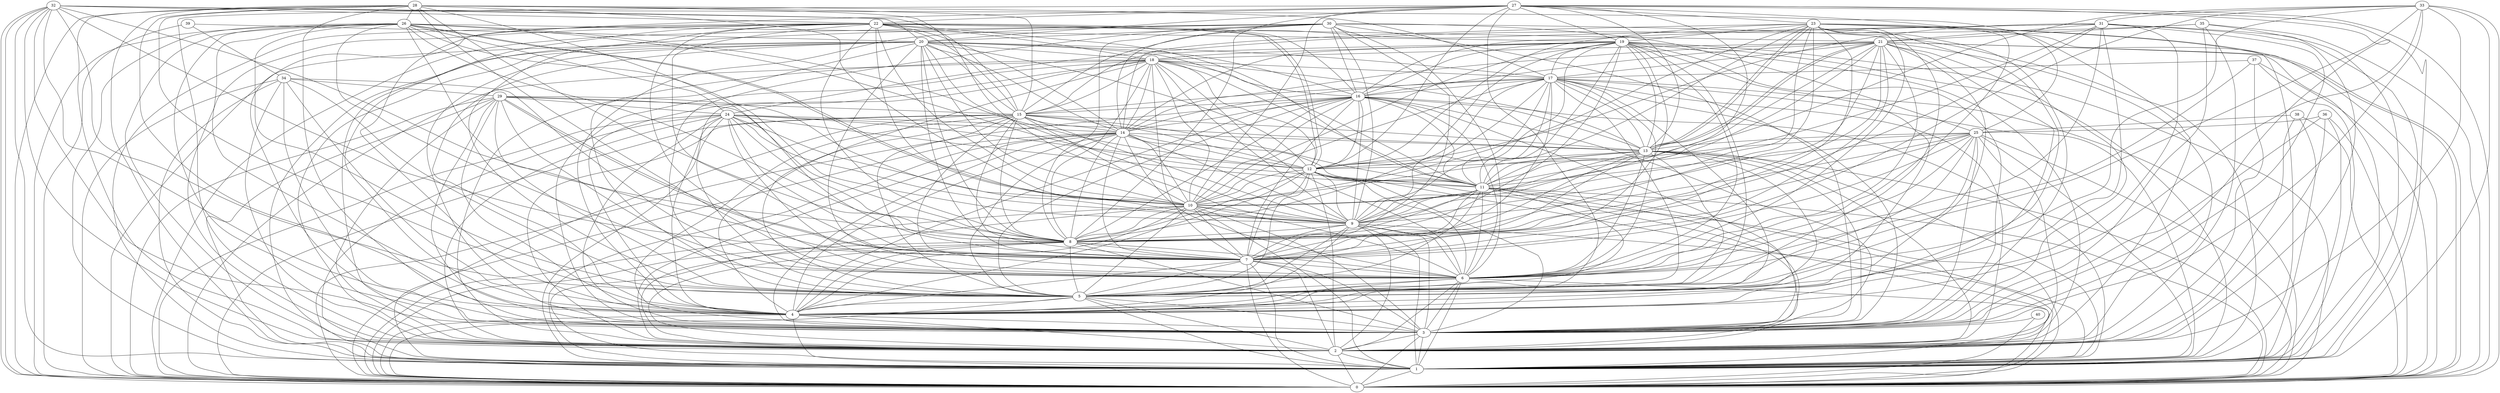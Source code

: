 graph G {
0;
1;
2;
3;
4;
5;
6;
7;
8;
9;
10;
11;
12;
13;
14;
15;
16;
17;
18;
19;
20;
21;
22;
23;
24;
25;
26;
27;
28;
29;
30;
31;
32;
33;
34;
35;
36;
37;
38;
39;
40;
40--3 ;
40--0 ;
39--34 ;
39--20 ;
39--0 ;
38--25 ;
38--1 ;
38--2 ;
38--0 ;
37--1 ;
37--6 ;
37--17 ;
37--2 ;
37--0 ;
36--25 ;
36--2 ;
36--0 ;
36--3 ;
36--1 ;
35--24 ;
35--1 ;
35--21 ;
35--0 ;
35--2 ;
35--3 ;
34--0 ;
34--29 ;
34--2 ;
34--3 ;
34--6 ;
34--5 ;
34--1 ;
34--4 ;
33--2 ;
33--31 ;
33--6 ;
33--1 ;
33--7 ;
33--11 ;
33--4 ;
33--5 ;
33--3 ;
33--0 ;
32--15 ;
32--7 ;
32--1 ;
32--5 ;
32--4 ;
32--0 ;
32--0 ;
32--25 ;
32--20 ;
32--22 ;
32--8 ;
32--2 ;
32--3 ;
31--12 ;
31--1 ;
31--21 ;
31--11 ;
31--5 ;
31--15 ;
31--16 ;
31--2 ;
31--6 ;
31--8 ;
31--3 ;
31--4 ;
30--1 ;
30--5 ;
30--25 ;
30--3 ;
30--20 ;
30--14 ;
30--16 ;
30--0 ;
30--8 ;
30--9 ;
30--7 ;
30--4 ;
30--2 ;
30--6 ;
29--24 ;
29--15 ;
29--1 ;
29--7 ;
29--5 ;
29--7 ;
29--6 ;
29--2 ;
29--8 ;
29--3 ;
29--9 ;
29--0 ;
29--4 ;
28--26 ;
28--15 ;
28--17 ;
28--7 ;
28--8 ;
28--10 ;
28--5 ;
28--3 ;
28--0 ;
28--9 ;
28--1 ;
28--4 ;
28--2 ;
28--6 ;
27--8 ;
27--23 ;
27--3 ;
27--13 ;
27--19 ;
27--12 ;
27--6 ;
27--22 ;
27--20 ;
27--0 ;
27--5 ;
27--10 ;
27--1 ;
27--2 ;
27--4 ;
27--9 ;
26--6 ;
26--24 ;
26--19 ;
26--10 ;
26--8 ;
26--3 ;
26--10 ;
26--12 ;
26--4 ;
26--9 ;
26--5 ;
26--1 ;
26--2 ;
26--11 ;
26--0 ;
26--7 ;
25--6 ;
25--5 ;
25--0 ;
25--9 ;
25--7 ;
25--8 ;
25--3 ;
25--11 ;
25--4 ;
25--13 ;
25--1 ;
25--12 ;
25--2 ;
24--14 ;
24--1 ;
24--11 ;
24--9 ;
24--4 ;
24--8 ;
24--6 ;
24--2 ;
24--12 ;
24--3 ;
24--0 ;
24--10 ;
24--5 ;
24--7 ;
24--13 ;
23--0 ;
23--5 ;
23--0 ;
23--12 ;
23--14 ;
23--4 ;
23--19 ;
23--13 ;
23--13 ;
23--8 ;
23--10 ;
23--3 ;
23--1 ;
23--7 ;
23--2 ;
23--11 ;
23--9 ;
23--6 ;
22--3 ;
22--14 ;
22--8 ;
22--1 ;
22--12 ;
22--9 ;
22--6 ;
22--12 ;
22--21 ;
22--15 ;
22--2 ;
22--4 ;
22--16 ;
22--7 ;
22--11 ;
22--5 ;
22--18 ;
22--10 ;
21--10 ;
21--5 ;
21--13 ;
21--2 ;
21--7 ;
21--17 ;
21--13 ;
21--0 ;
21--8 ;
21--4 ;
21--18 ;
21--3 ;
21--14 ;
21--9 ;
21--16 ;
21--6 ;
21--11 ;
21--1 ;
20--7 ;
20--10 ;
20--9 ;
20--0 ;
20--1 ;
20--8 ;
20--4 ;
20--16 ;
20--14 ;
20--6 ;
20--2 ;
20--15 ;
20--17 ;
20--3 ;
20--5 ;
20--11 ;
20--18 ;
20--12 ;
19--18 ;
19--12 ;
19--7 ;
19--13 ;
19--4 ;
19--5 ;
19--0 ;
19--14 ;
19--8 ;
19--10 ;
19--15 ;
19--16 ;
19--9 ;
19--6 ;
19--1 ;
19--17 ;
19--2 ;
19--3 ;
19--11 ;
18--7 ;
18--0 ;
18--15 ;
18--14 ;
18--8 ;
18--5 ;
18--17 ;
18--3 ;
18--12 ;
18--2 ;
18--6 ;
18--1 ;
18--11 ;
18--13 ;
18--9 ;
18--10 ;
18--4 ;
18--16 ;
17--7 ;
17--2 ;
17--4 ;
17--13 ;
17--11 ;
17--12 ;
17--3 ;
17--10 ;
17--9 ;
17--14 ;
17--16 ;
17--1 ;
17--6 ;
17--5 ;
17--8 ;
17--0 ;
17--15 ;
16--11 ;
16--8 ;
16--12 ;
16--1 ;
16--10 ;
16--14 ;
16--5 ;
16--6 ;
16--15 ;
16--7 ;
16--2 ;
16--9 ;
16--4 ;
16--13 ;
16--3 ;
16--0 ;
15--8 ;
15--9 ;
15--10 ;
15--13 ;
15--6 ;
15--5 ;
15--3 ;
15--2 ;
15--11 ;
15--4 ;
15--12 ;
15--0 ;
15--7 ;
15--14 ;
15--1 ;
14--4 ;
14--13 ;
14--5 ;
14--2 ;
14--9 ;
14--8 ;
14--3 ;
14--12 ;
14--7 ;
14--1 ;
14--10 ;
14--6 ;
14--11 ;
14--0 ;
13--3 ;
13--4 ;
13--10 ;
13--8 ;
13--12 ;
13--6 ;
13--0 ;
13--9 ;
13--7 ;
13--5 ;
13--1 ;
13--2 ;
13--11 ;
12--5 ;
12--2 ;
12--11 ;
12--7 ;
12--0 ;
12--6 ;
12--3 ;
12--9 ;
12--10 ;
12--1 ;
12--8 ;
12--4 ;
11--1 ;
11--2 ;
11--4 ;
11--10 ;
11--3 ;
11--6 ;
11--5 ;
11--7 ;
11--0 ;
11--9 ;
11--8 ;
10--9 ;
10--7 ;
10--1 ;
10--4 ;
10--8 ;
10--0 ;
10--5 ;
10--2 ;
10--3 ;
10--6 ;
9--1 ;
9--5 ;
9--4 ;
9--2 ;
9--8 ;
9--6 ;
9--3 ;
9--7 ;
9--0 ;
8--7 ;
8--3 ;
8--0 ;
8--4 ;
8--6 ;
8--1 ;
8--2 ;
8--5 ;
7--0 ;
7--6 ;
7--2 ;
7--4 ;
7--3 ;
7--1 ;
7--5 ;
6--0 ;
6--5 ;
6--2 ;
6--1 ;
6--3 ;
6--4 ;
5--1 ;
5--2 ;
5--3 ;
5--4 ;
5--0 ;
4--3 ;
4--2 ;
4--1 ;
4--0 ;
3--1 ;
3--0 ;
3--2 ;
2--1 ;
2--0 ;
1--0 ;
}
